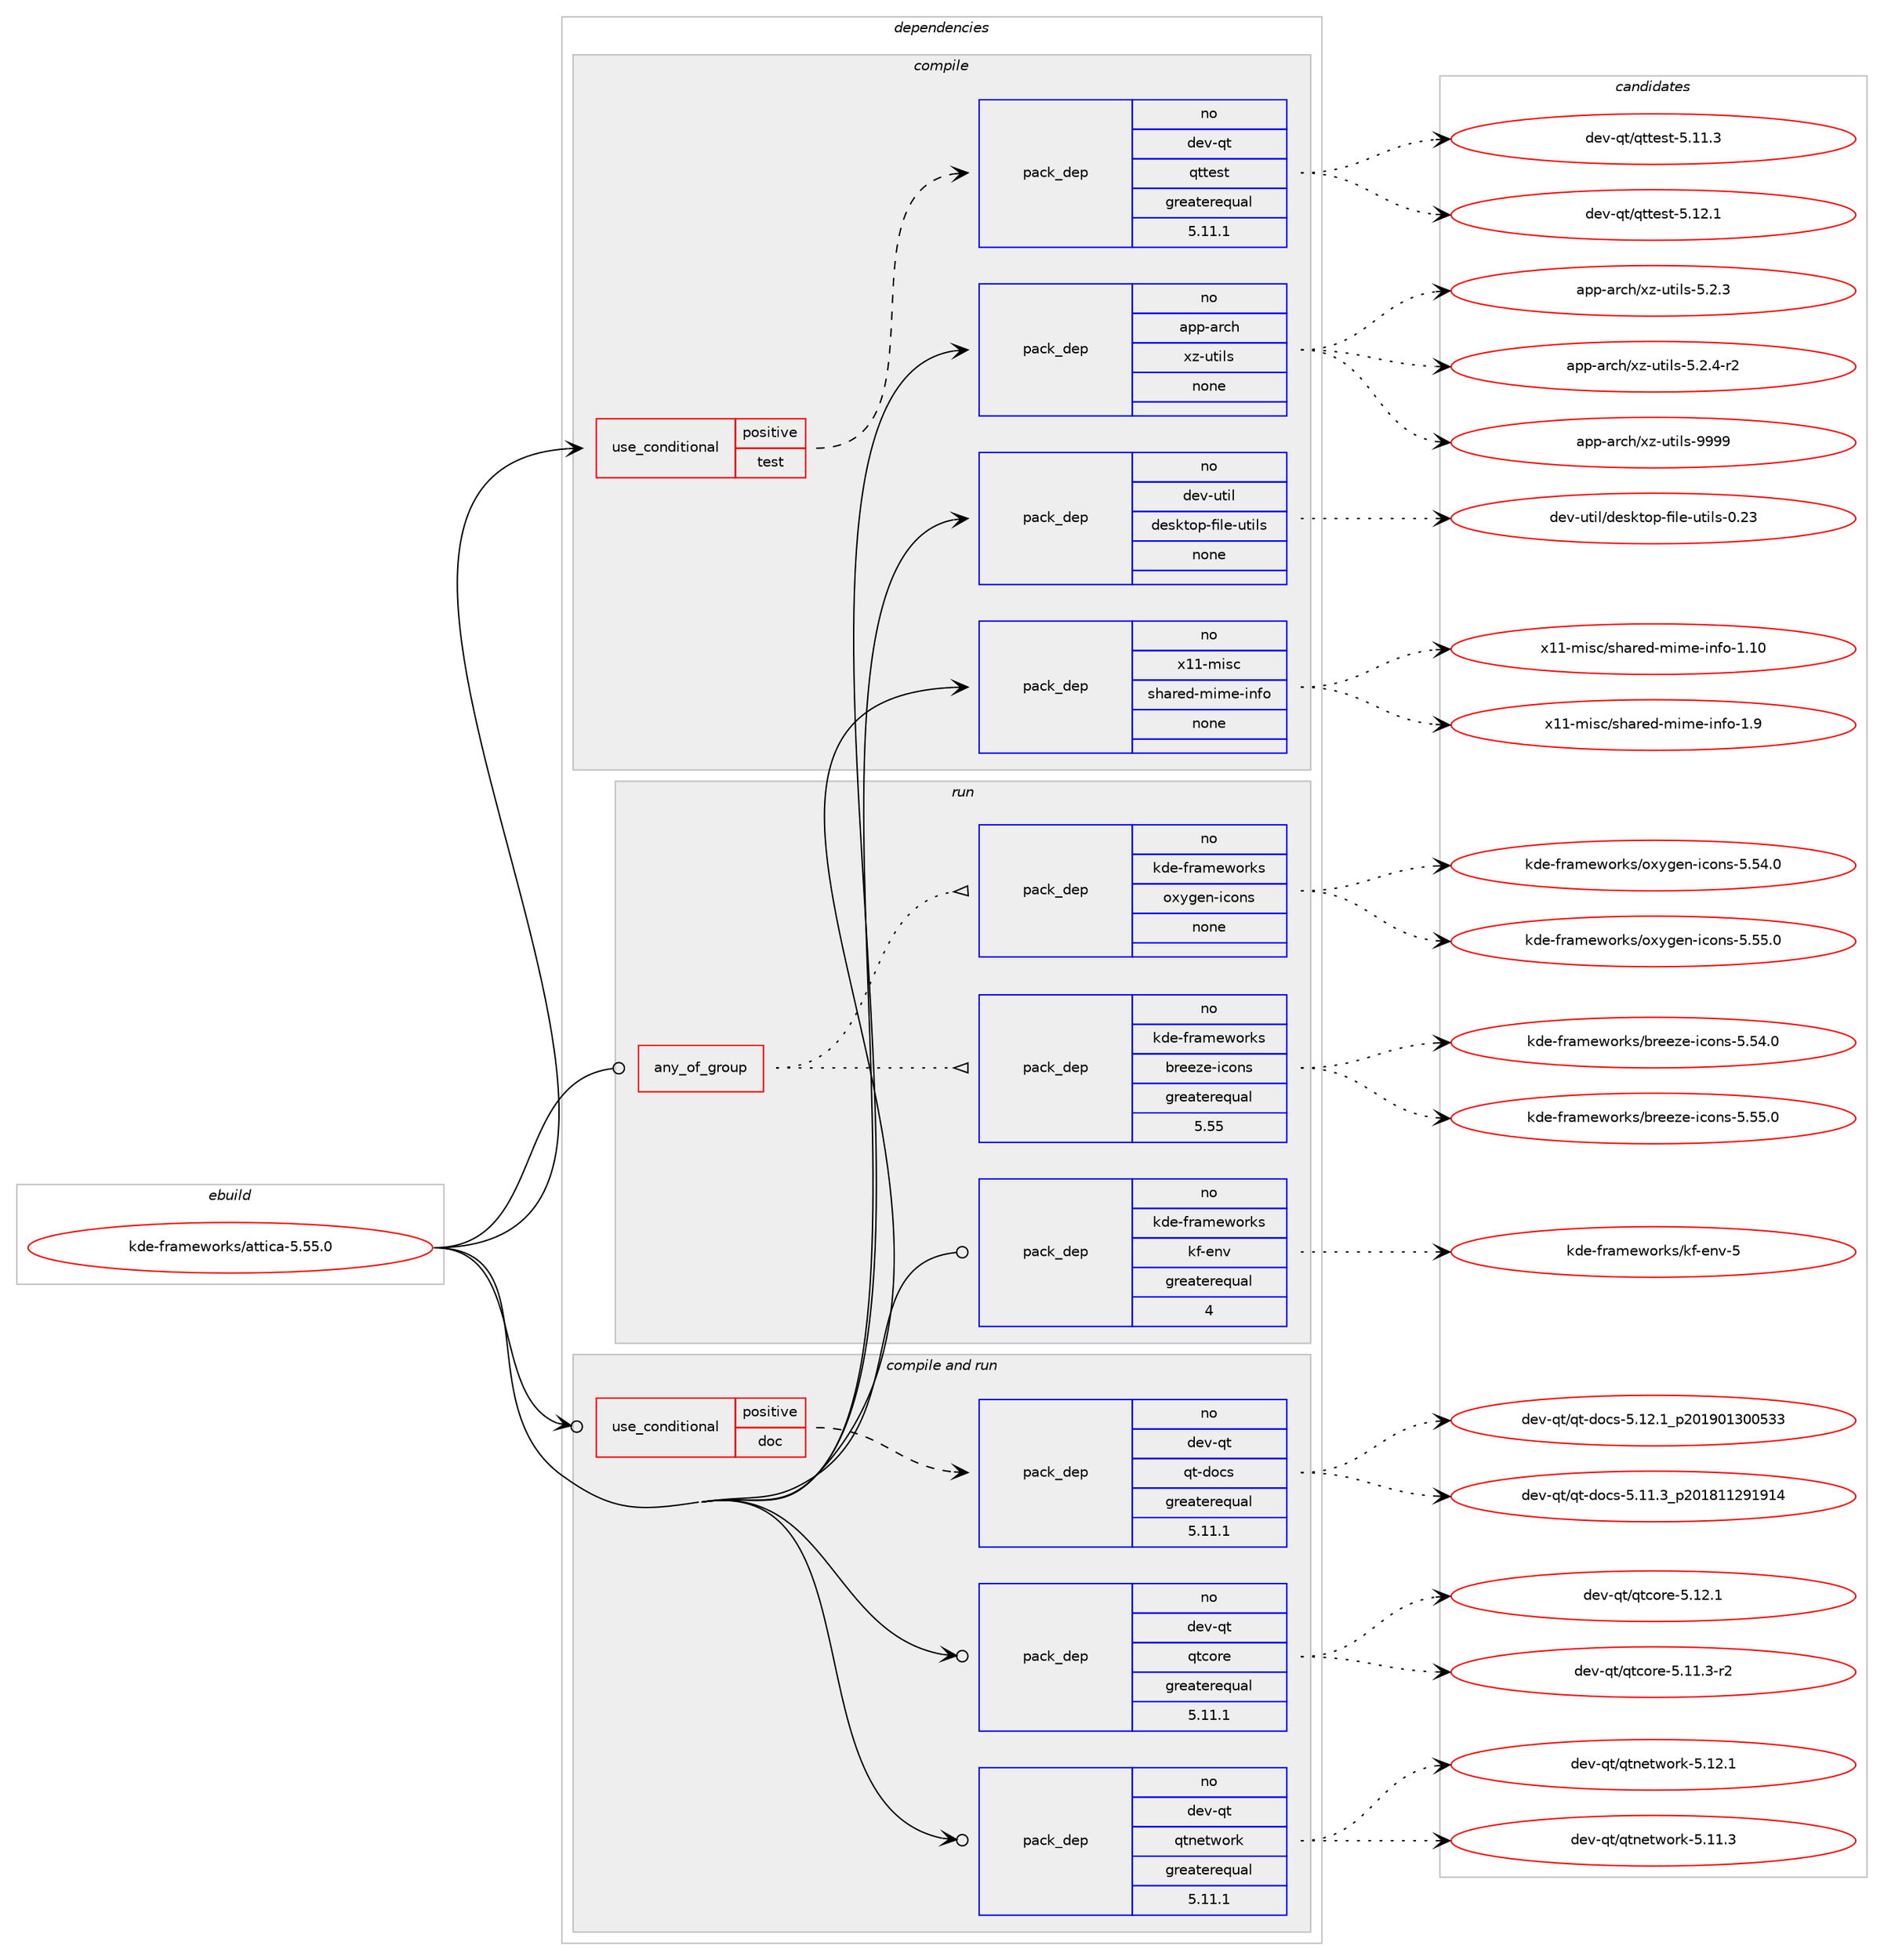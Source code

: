 digraph prolog {

# *************
# Graph options
# *************

newrank=true;
concentrate=true;
compound=true;
graph [rankdir=LR,fontname=Helvetica,fontsize=10,ranksep=1.5];#, ranksep=2.5, nodesep=0.2];
edge  [arrowhead=vee];
node  [fontname=Helvetica,fontsize=10];

# **********
# The ebuild
# **********

subgraph cluster_leftcol {
color=gray;
rank=same;
label=<<i>ebuild</i>>;
id [label="kde-frameworks/attica-5.55.0", color=red, width=4, href="../kde-frameworks/attica-5.55.0.svg"];
}

# ****************
# The dependencies
# ****************

subgraph cluster_midcol {
color=gray;
label=<<i>dependencies</i>>;
subgraph cluster_compile {
fillcolor="#eeeeee";
style=filled;
label=<<i>compile</i>>;
subgraph cond429337 {
dependency1584347 [label=<<TABLE BORDER="0" CELLBORDER="1" CELLSPACING="0" CELLPADDING="4"><TR><TD ROWSPAN="3" CELLPADDING="10">use_conditional</TD></TR><TR><TD>positive</TD></TR><TR><TD>test</TD></TR></TABLE>>, shape=none, color=red];
subgraph pack1130268 {
dependency1584348 [label=<<TABLE BORDER="0" CELLBORDER="1" CELLSPACING="0" CELLPADDING="4" WIDTH="220"><TR><TD ROWSPAN="6" CELLPADDING="30">pack_dep</TD></TR><TR><TD WIDTH="110">no</TD></TR><TR><TD>dev-qt</TD></TR><TR><TD>qttest</TD></TR><TR><TD>greaterequal</TD></TR><TR><TD>5.11.1</TD></TR></TABLE>>, shape=none, color=blue];
}
dependency1584347:e -> dependency1584348:w [weight=20,style="dashed",arrowhead="vee"];
}
id:e -> dependency1584347:w [weight=20,style="solid",arrowhead="vee"];
subgraph pack1130269 {
dependency1584349 [label=<<TABLE BORDER="0" CELLBORDER="1" CELLSPACING="0" CELLPADDING="4" WIDTH="220"><TR><TD ROWSPAN="6" CELLPADDING="30">pack_dep</TD></TR><TR><TD WIDTH="110">no</TD></TR><TR><TD>app-arch</TD></TR><TR><TD>xz-utils</TD></TR><TR><TD>none</TD></TR><TR><TD></TD></TR></TABLE>>, shape=none, color=blue];
}
id:e -> dependency1584349:w [weight=20,style="solid",arrowhead="vee"];
subgraph pack1130270 {
dependency1584350 [label=<<TABLE BORDER="0" CELLBORDER="1" CELLSPACING="0" CELLPADDING="4" WIDTH="220"><TR><TD ROWSPAN="6" CELLPADDING="30">pack_dep</TD></TR><TR><TD WIDTH="110">no</TD></TR><TR><TD>dev-util</TD></TR><TR><TD>desktop-file-utils</TD></TR><TR><TD>none</TD></TR><TR><TD></TD></TR></TABLE>>, shape=none, color=blue];
}
id:e -> dependency1584350:w [weight=20,style="solid",arrowhead="vee"];
subgraph pack1130271 {
dependency1584351 [label=<<TABLE BORDER="0" CELLBORDER="1" CELLSPACING="0" CELLPADDING="4" WIDTH="220"><TR><TD ROWSPAN="6" CELLPADDING="30">pack_dep</TD></TR><TR><TD WIDTH="110">no</TD></TR><TR><TD>x11-misc</TD></TR><TR><TD>shared-mime-info</TD></TR><TR><TD>none</TD></TR><TR><TD></TD></TR></TABLE>>, shape=none, color=blue];
}
id:e -> dependency1584351:w [weight=20,style="solid",arrowhead="vee"];
}
subgraph cluster_compileandrun {
fillcolor="#eeeeee";
style=filled;
label=<<i>compile and run</i>>;
subgraph cond429338 {
dependency1584352 [label=<<TABLE BORDER="0" CELLBORDER="1" CELLSPACING="0" CELLPADDING="4"><TR><TD ROWSPAN="3" CELLPADDING="10">use_conditional</TD></TR><TR><TD>positive</TD></TR><TR><TD>doc</TD></TR></TABLE>>, shape=none, color=red];
subgraph pack1130272 {
dependency1584353 [label=<<TABLE BORDER="0" CELLBORDER="1" CELLSPACING="0" CELLPADDING="4" WIDTH="220"><TR><TD ROWSPAN="6" CELLPADDING="30">pack_dep</TD></TR><TR><TD WIDTH="110">no</TD></TR><TR><TD>dev-qt</TD></TR><TR><TD>qt-docs</TD></TR><TR><TD>greaterequal</TD></TR><TR><TD>5.11.1</TD></TR></TABLE>>, shape=none, color=blue];
}
dependency1584352:e -> dependency1584353:w [weight=20,style="dashed",arrowhead="vee"];
}
id:e -> dependency1584352:w [weight=20,style="solid",arrowhead="odotvee"];
subgraph pack1130273 {
dependency1584354 [label=<<TABLE BORDER="0" CELLBORDER="1" CELLSPACING="0" CELLPADDING="4" WIDTH="220"><TR><TD ROWSPAN="6" CELLPADDING="30">pack_dep</TD></TR><TR><TD WIDTH="110">no</TD></TR><TR><TD>dev-qt</TD></TR><TR><TD>qtcore</TD></TR><TR><TD>greaterequal</TD></TR><TR><TD>5.11.1</TD></TR></TABLE>>, shape=none, color=blue];
}
id:e -> dependency1584354:w [weight=20,style="solid",arrowhead="odotvee"];
subgraph pack1130274 {
dependency1584355 [label=<<TABLE BORDER="0" CELLBORDER="1" CELLSPACING="0" CELLPADDING="4" WIDTH="220"><TR><TD ROWSPAN="6" CELLPADDING="30">pack_dep</TD></TR><TR><TD WIDTH="110">no</TD></TR><TR><TD>dev-qt</TD></TR><TR><TD>qtnetwork</TD></TR><TR><TD>greaterequal</TD></TR><TR><TD>5.11.1</TD></TR></TABLE>>, shape=none, color=blue];
}
id:e -> dependency1584355:w [weight=20,style="solid",arrowhead="odotvee"];
}
subgraph cluster_run {
fillcolor="#eeeeee";
style=filled;
label=<<i>run</i>>;
subgraph any24103 {
dependency1584356 [label=<<TABLE BORDER="0" CELLBORDER="1" CELLSPACING="0" CELLPADDING="4"><TR><TD CELLPADDING="10">any_of_group</TD></TR></TABLE>>, shape=none, color=red];subgraph pack1130275 {
dependency1584357 [label=<<TABLE BORDER="0" CELLBORDER="1" CELLSPACING="0" CELLPADDING="4" WIDTH="220"><TR><TD ROWSPAN="6" CELLPADDING="30">pack_dep</TD></TR><TR><TD WIDTH="110">no</TD></TR><TR><TD>kde-frameworks</TD></TR><TR><TD>breeze-icons</TD></TR><TR><TD>greaterequal</TD></TR><TR><TD>5.55</TD></TR></TABLE>>, shape=none, color=blue];
}
dependency1584356:e -> dependency1584357:w [weight=20,style="dotted",arrowhead="oinv"];
subgraph pack1130276 {
dependency1584358 [label=<<TABLE BORDER="0" CELLBORDER="1" CELLSPACING="0" CELLPADDING="4" WIDTH="220"><TR><TD ROWSPAN="6" CELLPADDING="30">pack_dep</TD></TR><TR><TD WIDTH="110">no</TD></TR><TR><TD>kde-frameworks</TD></TR><TR><TD>oxygen-icons</TD></TR><TR><TD>none</TD></TR><TR><TD></TD></TR></TABLE>>, shape=none, color=blue];
}
dependency1584356:e -> dependency1584358:w [weight=20,style="dotted",arrowhead="oinv"];
}
id:e -> dependency1584356:w [weight=20,style="solid",arrowhead="odot"];
subgraph pack1130277 {
dependency1584359 [label=<<TABLE BORDER="0" CELLBORDER="1" CELLSPACING="0" CELLPADDING="4" WIDTH="220"><TR><TD ROWSPAN="6" CELLPADDING="30">pack_dep</TD></TR><TR><TD WIDTH="110">no</TD></TR><TR><TD>kde-frameworks</TD></TR><TR><TD>kf-env</TD></TR><TR><TD>greaterequal</TD></TR><TR><TD>4</TD></TR></TABLE>>, shape=none, color=blue];
}
id:e -> dependency1584359:w [weight=20,style="solid",arrowhead="odot"];
}
}

# **************
# The candidates
# **************

subgraph cluster_choices {
rank=same;
color=gray;
label=<<i>candidates</i>>;

subgraph choice1130268 {
color=black;
nodesep=1;
choice100101118451131164711311611610111511645534649494651 [label="dev-qt/qttest-5.11.3", color=red, width=4,href="../dev-qt/qttest-5.11.3.svg"];
choice100101118451131164711311611610111511645534649504649 [label="dev-qt/qttest-5.12.1", color=red, width=4,href="../dev-qt/qttest-5.12.1.svg"];
dependency1584348:e -> choice100101118451131164711311611610111511645534649494651:w [style=dotted,weight="100"];
dependency1584348:e -> choice100101118451131164711311611610111511645534649504649:w [style=dotted,weight="100"];
}
subgraph choice1130269 {
color=black;
nodesep=1;
choice971121124597114991044712012245117116105108115455346504651 [label="app-arch/xz-utils-5.2.3", color=red, width=4,href="../app-arch/xz-utils-5.2.3.svg"];
choice9711211245971149910447120122451171161051081154553465046524511450 [label="app-arch/xz-utils-5.2.4-r2", color=red, width=4,href="../app-arch/xz-utils-5.2.4-r2.svg"];
choice9711211245971149910447120122451171161051081154557575757 [label="app-arch/xz-utils-9999", color=red, width=4,href="../app-arch/xz-utils-9999.svg"];
dependency1584349:e -> choice971121124597114991044712012245117116105108115455346504651:w [style=dotted,weight="100"];
dependency1584349:e -> choice9711211245971149910447120122451171161051081154553465046524511450:w [style=dotted,weight="100"];
dependency1584349:e -> choice9711211245971149910447120122451171161051081154557575757:w [style=dotted,weight="100"];
}
subgraph choice1130270 {
color=black;
nodesep=1;
choice100101118451171161051084710010111510711611111245102105108101451171161051081154548465051 [label="dev-util/desktop-file-utils-0.23", color=red, width=4,href="../dev-util/desktop-file-utils-0.23.svg"];
dependency1584350:e -> choice100101118451171161051084710010111510711611111245102105108101451171161051081154548465051:w [style=dotted,weight="100"];
}
subgraph choice1130271 {
color=black;
nodesep=1;
choice12049494510910511599471151049711410110045109105109101451051101021114549464948 [label="x11-misc/shared-mime-info-1.10", color=red, width=4,href="../x11-misc/shared-mime-info-1.10.svg"];
choice120494945109105115994711510497114101100451091051091014510511010211145494657 [label="x11-misc/shared-mime-info-1.9", color=red, width=4,href="../x11-misc/shared-mime-info-1.9.svg"];
dependency1584351:e -> choice12049494510910511599471151049711410110045109105109101451051101021114549464948:w [style=dotted,weight="100"];
dependency1584351:e -> choice120494945109105115994711510497114101100451091051091014510511010211145494657:w [style=dotted,weight="100"];
}
subgraph choice1130272 {
color=black;
nodesep=1;
choice100101118451131164711311645100111991154553464949465195112504849564949505749574952 [label="dev-qt/qt-docs-5.11.3_p201811291914", color=red, width=4,href="../dev-qt/qt-docs-5.11.3_p201811291914.svg"];
choice100101118451131164711311645100111991154553464950464995112504849574849514848535151 [label="dev-qt/qt-docs-5.12.1_p201901300533", color=red, width=4,href="../dev-qt/qt-docs-5.12.1_p201901300533.svg"];
dependency1584353:e -> choice100101118451131164711311645100111991154553464949465195112504849564949505749574952:w [style=dotted,weight="100"];
dependency1584353:e -> choice100101118451131164711311645100111991154553464950464995112504849574849514848535151:w [style=dotted,weight="100"];
}
subgraph choice1130273 {
color=black;
nodesep=1;
choice100101118451131164711311699111114101455346494946514511450 [label="dev-qt/qtcore-5.11.3-r2", color=red, width=4,href="../dev-qt/qtcore-5.11.3-r2.svg"];
choice10010111845113116471131169911111410145534649504649 [label="dev-qt/qtcore-5.12.1", color=red, width=4,href="../dev-qt/qtcore-5.12.1.svg"];
dependency1584354:e -> choice100101118451131164711311699111114101455346494946514511450:w [style=dotted,weight="100"];
dependency1584354:e -> choice10010111845113116471131169911111410145534649504649:w [style=dotted,weight="100"];
}
subgraph choice1130274 {
color=black;
nodesep=1;
choice100101118451131164711311611010111611911111410745534649494651 [label="dev-qt/qtnetwork-5.11.3", color=red, width=4,href="../dev-qt/qtnetwork-5.11.3.svg"];
choice100101118451131164711311611010111611911111410745534649504649 [label="dev-qt/qtnetwork-5.12.1", color=red, width=4,href="../dev-qt/qtnetwork-5.12.1.svg"];
dependency1584355:e -> choice100101118451131164711311611010111611911111410745534649494651:w [style=dotted,weight="100"];
dependency1584355:e -> choice100101118451131164711311611010111611911111410745534649504649:w [style=dotted,weight="100"];
}
subgraph choice1130275 {
color=black;
nodesep=1;
choice10710010145102114971091011191111141071154798114101101122101451059911111011545534653524648 [label="kde-frameworks/breeze-icons-5.54.0", color=red, width=4,href="../kde-frameworks/breeze-icons-5.54.0.svg"];
choice10710010145102114971091011191111141071154798114101101122101451059911111011545534653534648 [label="kde-frameworks/breeze-icons-5.55.0", color=red, width=4,href="../kde-frameworks/breeze-icons-5.55.0.svg"];
dependency1584357:e -> choice10710010145102114971091011191111141071154798114101101122101451059911111011545534653524648:w [style=dotted,weight="100"];
dependency1584357:e -> choice10710010145102114971091011191111141071154798114101101122101451059911111011545534653534648:w [style=dotted,weight="100"];
}
subgraph choice1130276 {
color=black;
nodesep=1;
choice107100101451021149710910111911111410711547111120121103101110451059911111011545534653524648 [label="kde-frameworks/oxygen-icons-5.54.0", color=red, width=4,href="../kde-frameworks/oxygen-icons-5.54.0.svg"];
choice107100101451021149710910111911111410711547111120121103101110451059911111011545534653534648 [label="kde-frameworks/oxygen-icons-5.55.0", color=red, width=4,href="../kde-frameworks/oxygen-icons-5.55.0.svg"];
dependency1584358:e -> choice107100101451021149710910111911111410711547111120121103101110451059911111011545534653524648:w [style=dotted,weight="100"];
dependency1584358:e -> choice107100101451021149710910111911111410711547111120121103101110451059911111011545534653534648:w [style=dotted,weight="100"];
}
subgraph choice1130277 {
color=black;
nodesep=1;
choice107100101451021149710910111911111410711547107102451011101184553 [label="kde-frameworks/kf-env-5", color=red, width=4,href="../kde-frameworks/kf-env-5.svg"];
dependency1584359:e -> choice107100101451021149710910111911111410711547107102451011101184553:w [style=dotted,weight="100"];
}
}

}

